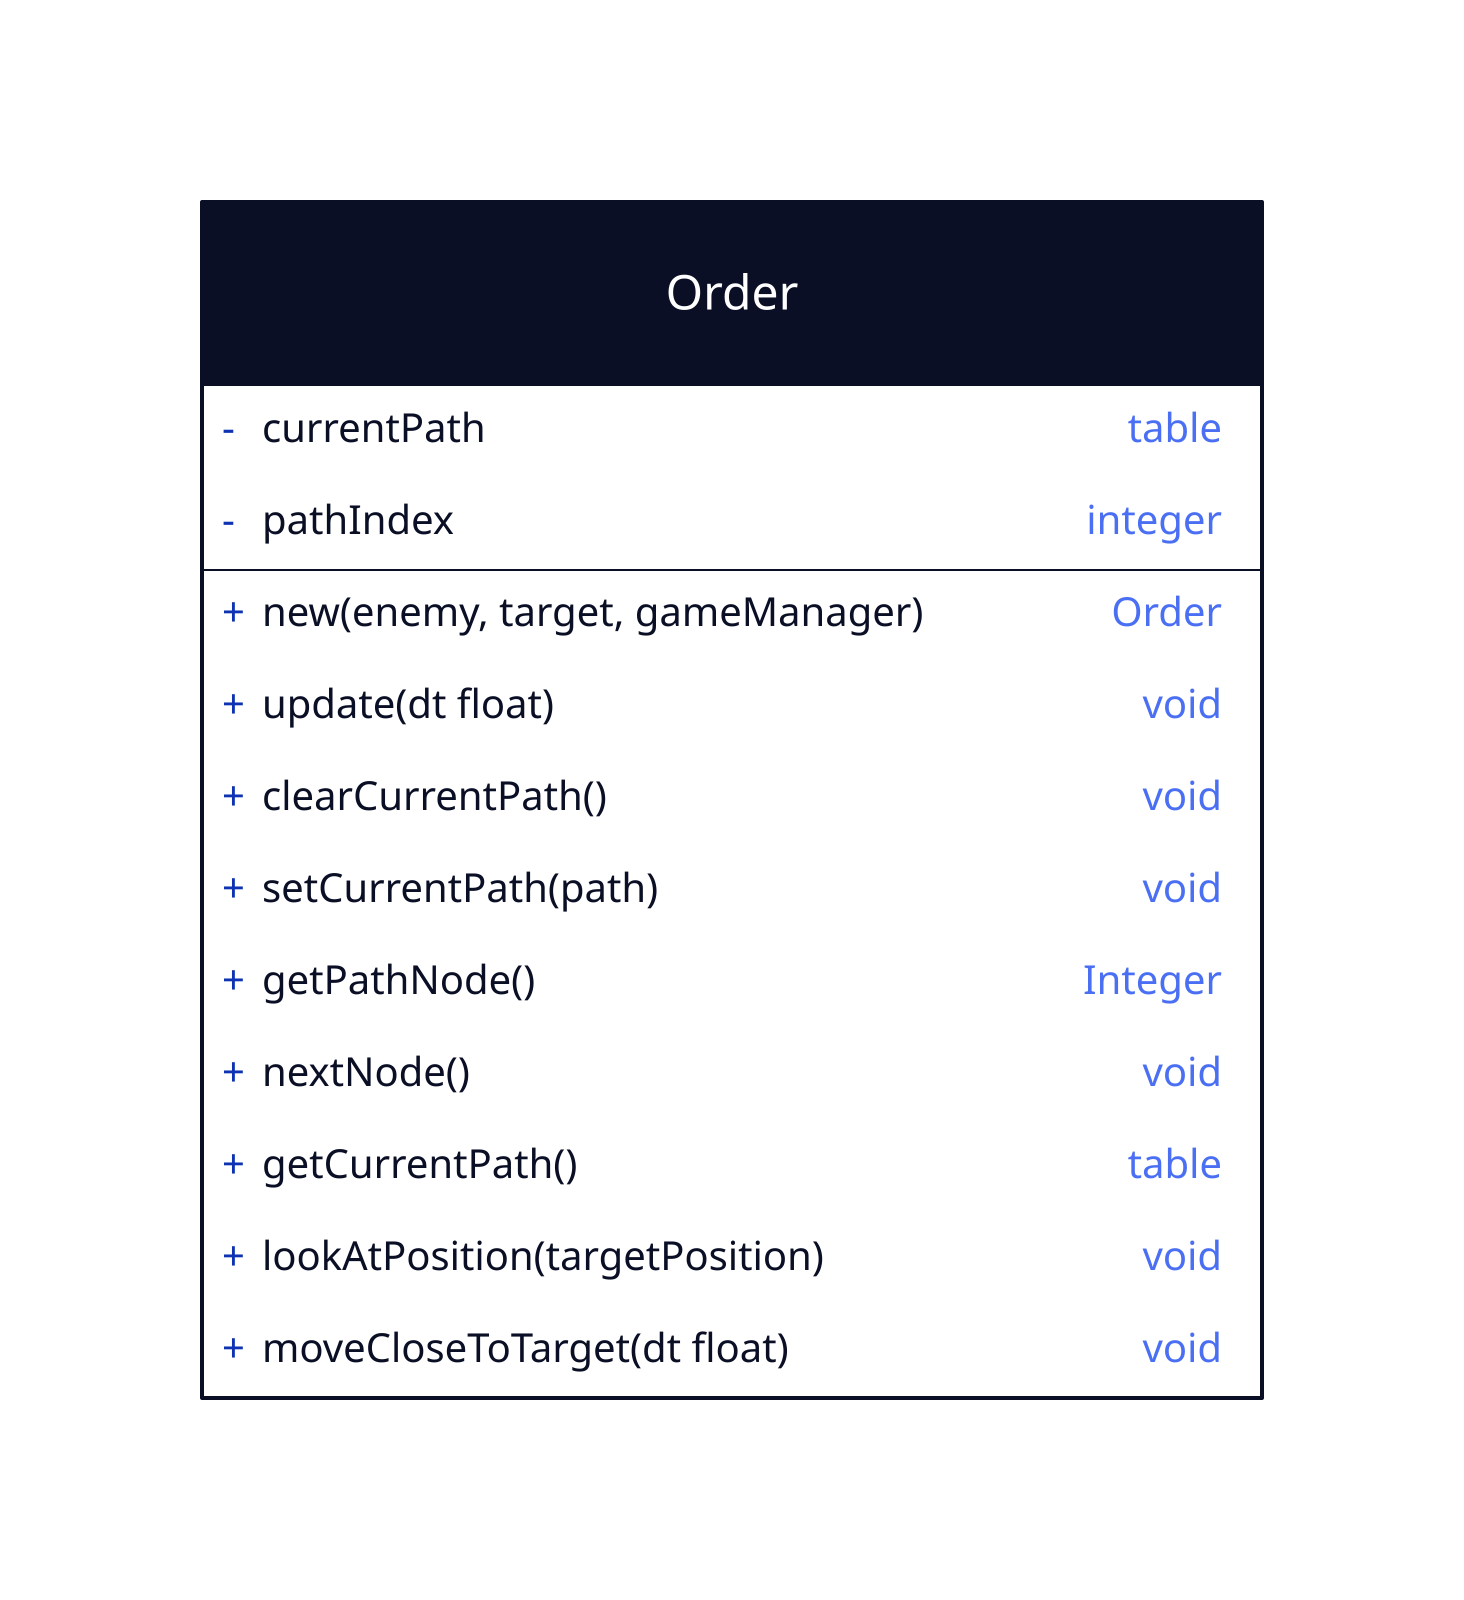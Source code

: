 Order: {
  shape: class

  -currentPath: table
  -pathIndex: integer

  +new(enemy, target, gameManager): Order

  +update(dt float): void
  +clearCurrentPath(): void
  +setCurrentPath(path): void
  +getPathNode(): Integer
  +nextNode(): void
  +getCurrentPath(): table
  +lookAtPosition(targetPosition): void
  +moveCloseToTarget(dt float): void
}

